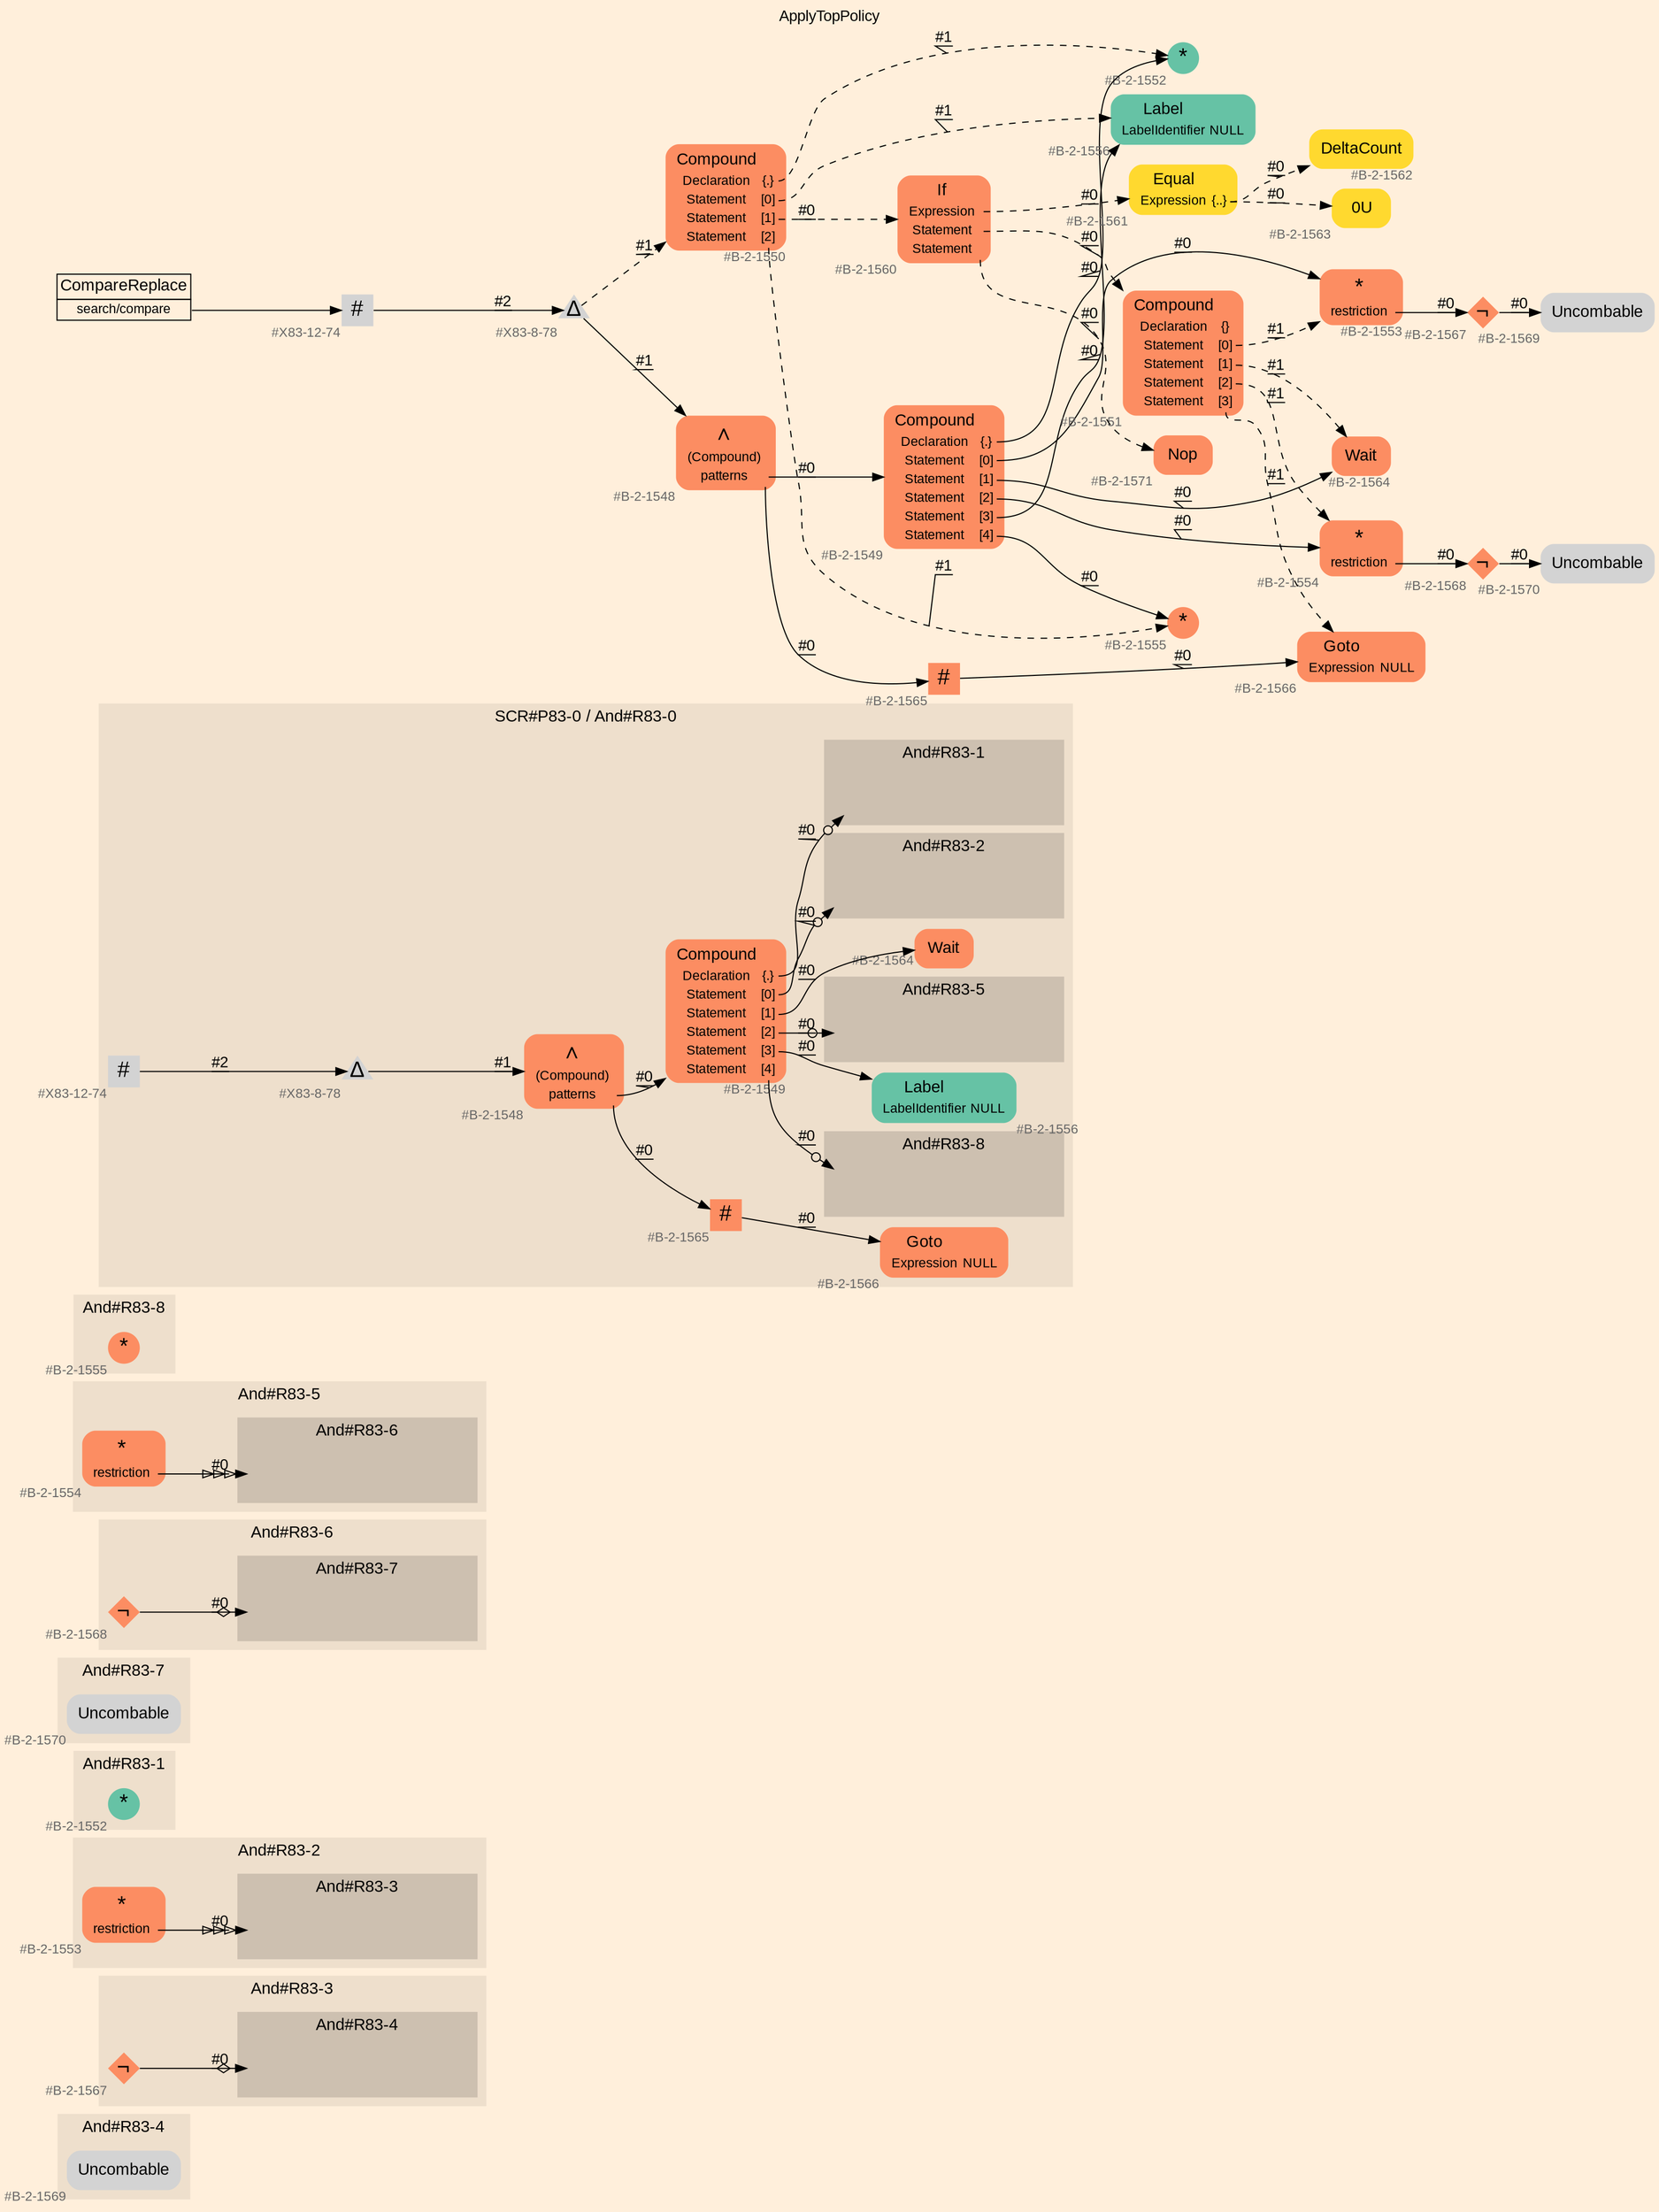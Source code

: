 digraph "ApplyTopPolicy" {
label = "ApplyTopPolicy"
labelloc = t
graph [
    rankdir = "LR"
    ranksep = 0.3
    bgcolor = antiquewhite1
    color = black
    fontcolor = black
    fontname = "Arial"
];
node [
    fontname = "Arial"
];
edge [
    fontname = "Arial"
];

// -------------------- figure And#R83-4 --------------------
// -------- region And#R83-4 ----------
subgraph "clusterAnd#R83-4" {
    label = "And#R83-4"
    style = "filled"
    color = antiquewhite2
    fontsize = "15"
    // -------- block And#R83-4/#B-2-1569 ----------
    "And#R83-4/#B-2-1569" [
        xlabel = "#B-2-1569"
        fontsize = "12"
        fontcolor = grey40
        shape = "plaintext"
        label = <<TABLE BORDER="0" CELLBORDER="0" CELLSPACING="0">
         <TR><TD><FONT COLOR="black" POINT-SIZE="15">Uncombable</FONT></TD></TR>
        </TABLE>>
        style = "rounded,filled"
    ];
    
}


// -------------------- figure And#R83-3 --------------------
// -------- region And#R83-3 ----------
subgraph "clusterAnd#R83-3" {
    label = "And#R83-3"
    style = "filled"
    color = antiquewhite2
    fontsize = "15"
    // -------- block And#R83-3/#B-2-1567 ----------
    "And#R83-3/#B-2-1567" [
        fillcolor = "/set28/2"
        xlabel = "#B-2-1567"
        fontsize = "12"
        fontcolor = grey40
        shape = "diamond"
        label = <<FONT COLOR="black" POINT-SIZE="20">¬</FONT>>
        style = "filled"
        penwidth = 0.0
        fixedsize = true
        width = 0.4
        height = 0.4
    ];
    
    // -------- region And#R83-3/And#R83-4 ----------
    subgraph "clusterAnd#R83-3/And#R83-4" {
        label = "And#R83-4"
        style = "filled"
        color = antiquewhite3
        fontsize = "15"
        // -------- block And#R83-3/And#R83-4/#B-2-1569 ----------
        "And#R83-3/And#R83-4/#B-2-1569" [
            xlabel = "#B-2-1569"
            fontsize = "12"
            fontcolor = grey40
            shape = "none"
            style = "invisible"
        ];
        
    }
    
}

"And#R83-3/#B-2-1567" -> "And#R83-3/And#R83-4/#B-2-1569" [
    arrowhead="normalnoneodiamond"
    label = "#0"
    decorate = true
    color = black
    fontcolor = black
];


// -------------------- figure And#R83-2 --------------------
// -------- region And#R83-2 ----------
subgraph "clusterAnd#R83-2" {
    label = "And#R83-2"
    style = "filled"
    color = antiquewhite2
    fontsize = "15"
    // -------- block And#R83-2/#B-2-1553 ----------
    "And#R83-2/#B-2-1553" [
        fillcolor = "/set28/2"
        xlabel = "#B-2-1553"
        fontsize = "12"
        fontcolor = grey40
        shape = "plaintext"
        label = <<TABLE BORDER="0" CELLBORDER="0" CELLSPACING="0">
         <TR><TD><FONT COLOR="black" POINT-SIZE="20">*</FONT></TD></TR>
         <TR><TD><FONT COLOR="black" POINT-SIZE="12">restriction</FONT></TD><TD PORT="port0"></TD></TR>
        </TABLE>>
        style = "rounded,filled"
    ];
    
    // -------- region And#R83-2/And#R83-3 ----------
    subgraph "clusterAnd#R83-2/And#R83-3" {
        label = "And#R83-3"
        style = "filled"
        color = antiquewhite3
        fontsize = "15"
        // -------- block And#R83-2/And#R83-3/#B-2-1567 ----------
        "And#R83-2/And#R83-3/#B-2-1567" [
            fillcolor = "/set28/2"
            xlabel = "#B-2-1567"
            fontsize = "12"
            fontcolor = grey40
            shape = "none"
            style = "invisible"
        ];
        
    }
    
}

"And#R83-2/#B-2-1553":port0 -> "And#R83-2/And#R83-3/#B-2-1567" [
    arrowhead="normalonormalonormalonormal"
    label = "#0"
    decorate = true
    color = black
    fontcolor = black
];


// -------------------- figure And#R83-1 --------------------
// -------- region And#R83-1 ----------
subgraph "clusterAnd#R83-1" {
    label = "And#R83-1"
    style = "filled"
    color = antiquewhite2
    fontsize = "15"
    // -------- block And#R83-1/#B-2-1552 ----------
    "And#R83-1/#B-2-1552" [
        fillcolor = "/set28/1"
        xlabel = "#B-2-1552"
        fontsize = "12"
        fontcolor = grey40
        shape = "circle"
        label = <<FONT COLOR="black" POINT-SIZE="20">*</FONT>>
        style = "filled"
        penwidth = 0.0
        fixedsize = true
        width = 0.4
        height = 0.4
    ];
    
}


// -------------------- figure And#R83-7 --------------------
// -------- region And#R83-7 ----------
subgraph "clusterAnd#R83-7" {
    label = "And#R83-7"
    style = "filled"
    color = antiquewhite2
    fontsize = "15"
    // -------- block And#R83-7/#B-2-1570 ----------
    "And#R83-7/#B-2-1570" [
        xlabel = "#B-2-1570"
        fontsize = "12"
        fontcolor = grey40
        shape = "plaintext"
        label = <<TABLE BORDER="0" CELLBORDER="0" CELLSPACING="0">
         <TR><TD><FONT COLOR="black" POINT-SIZE="15">Uncombable</FONT></TD></TR>
        </TABLE>>
        style = "rounded,filled"
    ];
    
}


// -------------------- figure And#R83-6 --------------------
// -------- region And#R83-6 ----------
subgraph "clusterAnd#R83-6" {
    label = "And#R83-6"
    style = "filled"
    color = antiquewhite2
    fontsize = "15"
    // -------- block And#R83-6/#B-2-1568 ----------
    "And#R83-6/#B-2-1568" [
        fillcolor = "/set28/2"
        xlabel = "#B-2-1568"
        fontsize = "12"
        fontcolor = grey40
        shape = "diamond"
        label = <<FONT COLOR="black" POINT-SIZE="20">¬</FONT>>
        style = "filled"
        penwidth = 0.0
        fixedsize = true
        width = 0.4
        height = 0.4
    ];
    
    // -------- region And#R83-6/And#R83-7 ----------
    subgraph "clusterAnd#R83-6/And#R83-7" {
        label = "And#R83-7"
        style = "filled"
        color = antiquewhite3
        fontsize = "15"
        // -------- block And#R83-6/And#R83-7/#B-2-1570 ----------
        "And#R83-6/And#R83-7/#B-2-1570" [
            xlabel = "#B-2-1570"
            fontsize = "12"
            fontcolor = grey40
            shape = "none"
            style = "invisible"
        ];
        
    }
    
}

"And#R83-6/#B-2-1568" -> "And#R83-6/And#R83-7/#B-2-1570" [
    arrowhead="normalnoneodiamond"
    label = "#0"
    decorate = true
    color = black
    fontcolor = black
];


// -------------------- figure And#R83-5 --------------------
// -------- region And#R83-5 ----------
subgraph "clusterAnd#R83-5" {
    label = "And#R83-5"
    style = "filled"
    color = antiquewhite2
    fontsize = "15"
    // -------- block And#R83-5/#B-2-1554 ----------
    "And#R83-5/#B-2-1554" [
        fillcolor = "/set28/2"
        xlabel = "#B-2-1554"
        fontsize = "12"
        fontcolor = grey40
        shape = "plaintext"
        label = <<TABLE BORDER="0" CELLBORDER="0" CELLSPACING="0">
         <TR><TD><FONT COLOR="black" POINT-SIZE="20">*</FONT></TD></TR>
         <TR><TD><FONT COLOR="black" POINT-SIZE="12">restriction</FONT></TD><TD PORT="port0"></TD></TR>
        </TABLE>>
        style = "rounded,filled"
    ];
    
    // -------- region And#R83-5/And#R83-6 ----------
    subgraph "clusterAnd#R83-5/And#R83-6" {
        label = "And#R83-6"
        style = "filled"
        color = antiquewhite3
        fontsize = "15"
        // -------- block And#R83-5/And#R83-6/#B-2-1568 ----------
        "And#R83-5/And#R83-6/#B-2-1568" [
            fillcolor = "/set28/2"
            xlabel = "#B-2-1568"
            fontsize = "12"
            fontcolor = grey40
            shape = "none"
            style = "invisible"
        ];
        
    }
    
}

"And#R83-5/#B-2-1554":port0 -> "And#R83-5/And#R83-6/#B-2-1568" [
    arrowhead="normalonormalonormalonormal"
    label = "#0"
    decorate = true
    color = black
    fontcolor = black
];


// -------------------- figure And#R83-8 --------------------
// -------- region And#R83-8 ----------
subgraph "clusterAnd#R83-8" {
    label = "And#R83-8"
    style = "filled"
    color = antiquewhite2
    fontsize = "15"
    // -------- block And#R83-8/#B-2-1555 ----------
    "And#R83-8/#B-2-1555" [
        fillcolor = "/set28/2"
        xlabel = "#B-2-1555"
        fontsize = "12"
        fontcolor = grey40
        shape = "circle"
        label = <<FONT COLOR="black" POINT-SIZE="20">*</FONT>>
        style = "filled"
        penwidth = 0.0
        fixedsize = true
        width = 0.4
        height = 0.4
    ];
    
}


// -------------------- figure And#R83-0 --------------------
// -------- region And#R83-0 ----------
subgraph "clusterAnd#R83-0" {
    label = "SCR#P83-0 / And#R83-0"
    style = "filled"
    color = antiquewhite2
    fontsize = "15"
    // -------- block And#R83-0/#B-2-1565 ----------
    "And#R83-0/#B-2-1565" [
        fillcolor = "/set28/2"
        xlabel = "#B-2-1565"
        fontsize = "12"
        fontcolor = grey40
        shape = "square"
        label = <<FONT COLOR="black" POINT-SIZE="20">#</FONT>>
        style = "filled"
        penwidth = 0.0
        fixedsize = true
        width = 0.4
        height = 0.4
    ];
    
    // -------- block And#R83-0/#B-2-1549 ----------
    "And#R83-0/#B-2-1549" [
        fillcolor = "/set28/2"
        xlabel = "#B-2-1549"
        fontsize = "12"
        fontcolor = grey40
        shape = "plaintext"
        label = <<TABLE BORDER="0" CELLBORDER="0" CELLSPACING="0">
         <TR><TD><FONT COLOR="black" POINT-SIZE="15">Compound</FONT></TD></TR>
         <TR><TD><FONT COLOR="black" POINT-SIZE="12">Declaration</FONT></TD><TD PORT="port0"><FONT COLOR="black" POINT-SIZE="12">{.}</FONT></TD></TR>
         <TR><TD><FONT COLOR="black" POINT-SIZE="12">Statement</FONT></TD><TD PORT="port1"><FONT COLOR="black" POINT-SIZE="12">[0]</FONT></TD></TR>
         <TR><TD><FONT COLOR="black" POINT-SIZE="12">Statement</FONT></TD><TD PORT="port2"><FONT COLOR="black" POINT-SIZE="12">[1]</FONT></TD></TR>
         <TR><TD><FONT COLOR="black" POINT-SIZE="12">Statement</FONT></TD><TD PORT="port3"><FONT COLOR="black" POINT-SIZE="12">[2]</FONT></TD></TR>
         <TR><TD><FONT COLOR="black" POINT-SIZE="12">Statement</FONT></TD><TD PORT="port4"><FONT COLOR="black" POINT-SIZE="12">[3]</FONT></TD></TR>
         <TR><TD><FONT COLOR="black" POINT-SIZE="12">Statement</FONT></TD><TD PORT="port5"><FONT COLOR="black" POINT-SIZE="12">[4]</FONT></TD></TR>
        </TABLE>>
        style = "rounded,filled"
    ];
    
    // -------- block And#R83-0/#B-2-1548 ----------
    "And#R83-0/#B-2-1548" [
        fillcolor = "/set28/2"
        xlabel = "#B-2-1548"
        fontsize = "12"
        fontcolor = grey40
        shape = "plaintext"
        label = <<TABLE BORDER="0" CELLBORDER="0" CELLSPACING="0">
         <TR><TD><FONT COLOR="black" POINT-SIZE="20">∧</FONT></TD></TR>
         <TR><TD><FONT COLOR="black" POINT-SIZE="12">(Compound)</FONT></TD><TD PORT="port0"></TD></TR>
         <TR><TD><FONT COLOR="black" POINT-SIZE="12">patterns</FONT></TD><TD PORT="port1"></TD></TR>
        </TABLE>>
        style = "rounded,filled"
    ];
    
    // -------- block And#R83-0/#B-2-1564 ----------
    "And#R83-0/#B-2-1564" [
        fillcolor = "/set28/2"
        xlabel = "#B-2-1564"
        fontsize = "12"
        fontcolor = grey40
        shape = "plaintext"
        label = <<TABLE BORDER="0" CELLBORDER="0" CELLSPACING="0">
         <TR><TD><FONT COLOR="black" POINT-SIZE="15">Wait</FONT></TD></TR>
        </TABLE>>
        style = "rounded,filled"
    ];
    
    // -------- block And#R83-0/#X83-12-74 ----------
    "And#R83-0/#X83-12-74" [
        xlabel = "#X83-12-74"
        fontsize = "12"
        fontcolor = grey40
        shape = "square"
        label = <<FONT COLOR="black" POINT-SIZE="20">#</FONT>>
        style = "filled"
        penwidth = 0.0
        fixedsize = true
        width = 0.4
        height = 0.4
    ];
    
    // -------- block And#R83-0/#B-2-1566 ----------
    "And#R83-0/#B-2-1566" [
        fillcolor = "/set28/2"
        xlabel = "#B-2-1566"
        fontsize = "12"
        fontcolor = grey40
        shape = "plaintext"
        label = <<TABLE BORDER="0" CELLBORDER="0" CELLSPACING="0">
         <TR><TD><FONT COLOR="black" POINT-SIZE="15">Goto</FONT></TD></TR>
         <TR><TD><FONT COLOR="black" POINT-SIZE="12">Expression</FONT></TD><TD PORT="port0"><FONT COLOR="black" POINT-SIZE="12">NULL</FONT></TD></TR>
        </TABLE>>
        style = "rounded,filled"
    ];
    
    // -------- block And#R83-0/#B-2-1556 ----------
    "And#R83-0/#B-2-1556" [
        fillcolor = "/set28/1"
        xlabel = "#B-2-1556"
        fontsize = "12"
        fontcolor = grey40
        shape = "plaintext"
        label = <<TABLE BORDER="0" CELLBORDER="0" CELLSPACING="0">
         <TR><TD><FONT COLOR="black" POINT-SIZE="15">Label</FONT></TD></TR>
         <TR><TD><FONT COLOR="black" POINT-SIZE="12">LabelIdentifier</FONT></TD><TD PORT="port0"><FONT COLOR="black" POINT-SIZE="12">NULL</FONT></TD></TR>
        </TABLE>>
        style = "rounded,filled"
    ];
    
    // -------- block And#R83-0/#X83-8-78 ----------
    "And#R83-0/#X83-8-78" [
        xlabel = "#X83-8-78"
        fontsize = "12"
        fontcolor = grey40
        shape = "triangle"
        label = <<FONT COLOR="black" POINT-SIZE="20">Δ</FONT>>
        style = "filled"
        penwidth = 0.0
        fixedsize = true
        width = 0.4
        height = 0.4
    ];
    
    // -------- region And#R83-0/And#R83-1 ----------
    subgraph "clusterAnd#R83-0/And#R83-1" {
        label = "And#R83-1"
        style = "filled"
        color = antiquewhite3
        fontsize = "15"
        // -------- block And#R83-0/And#R83-1/#B-2-1552 ----------
        "And#R83-0/And#R83-1/#B-2-1552" [
            fillcolor = "/set28/1"
            xlabel = "#B-2-1552"
            fontsize = "12"
            fontcolor = grey40
            shape = "none"
            style = "invisible"
        ];
        
    }
    
    // -------- region And#R83-0/And#R83-2 ----------
    subgraph "clusterAnd#R83-0/And#R83-2" {
        label = "And#R83-2"
        style = "filled"
        color = antiquewhite3
        fontsize = "15"
        // -------- block And#R83-0/And#R83-2/#B-2-1553 ----------
        "And#R83-0/And#R83-2/#B-2-1553" [
            fillcolor = "/set28/2"
            xlabel = "#B-2-1553"
            fontsize = "12"
            fontcolor = grey40
            shape = "none"
            style = "invisible"
        ];
        
    }
    
    // -------- region And#R83-0/And#R83-5 ----------
    subgraph "clusterAnd#R83-0/And#R83-5" {
        label = "And#R83-5"
        style = "filled"
        color = antiquewhite3
        fontsize = "15"
        // -------- block And#R83-0/And#R83-5/#B-2-1554 ----------
        "And#R83-0/And#R83-5/#B-2-1554" [
            fillcolor = "/set28/2"
            xlabel = "#B-2-1554"
            fontsize = "12"
            fontcolor = grey40
            shape = "none"
            style = "invisible"
        ];
        
    }
    
    // -------- region And#R83-0/And#R83-8 ----------
    subgraph "clusterAnd#R83-0/And#R83-8" {
        label = "And#R83-8"
        style = "filled"
        color = antiquewhite3
        fontsize = "15"
        // -------- block And#R83-0/And#R83-8/#B-2-1555 ----------
        "And#R83-0/And#R83-8/#B-2-1555" [
            fillcolor = "/set28/2"
            xlabel = "#B-2-1555"
            fontsize = "12"
            fontcolor = grey40
            shape = "none"
            style = "invisible"
        ];
        
    }
    
}

"And#R83-0/#B-2-1565" -> "And#R83-0/#B-2-1566" [
    label = "#0"
    decorate = true
    color = black
    fontcolor = black
];

"And#R83-0/#B-2-1549":port0 -> "And#R83-0/And#R83-1/#B-2-1552" [
    arrowhead="normalnoneodot"
    label = "#0"
    decorate = true
    color = black
    fontcolor = black
];

"And#R83-0/#B-2-1549":port1 -> "And#R83-0/And#R83-2/#B-2-1553" [
    arrowhead="normalnoneodot"
    label = "#0"
    decorate = true
    color = black
    fontcolor = black
];

"And#R83-0/#B-2-1549":port2 -> "And#R83-0/#B-2-1564" [
    label = "#0"
    decorate = true
    color = black
    fontcolor = black
];

"And#R83-0/#B-2-1549":port3 -> "And#R83-0/And#R83-5/#B-2-1554" [
    arrowhead="normalnoneodot"
    label = "#0"
    decorate = true
    color = black
    fontcolor = black
];

"And#R83-0/#B-2-1549":port4 -> "And#R83-0/#B-2-1556" [
    label = "#0"
    decorate = true
    color = black
    fontcolor = black
];

"And#R83-0/#B-2-1549":port5 -> "And#R83-0/And#R83-8/#B-2-1555" [
    arrowhead="normalnoneodot"
    label = "#0"
    decorate = true
    color = black
    fontcolor = black
];

"And#R83-0/#B-2-1548":port1 -> "And#R83-0/#B-2-1549" [
    label = "#0"
    decorate = true
    color = black
    fontcolor = black
];

"And#R83-0/#B-2-1548":port1 -> "And#R83-0/#B-2-1565" [
    label = "#0"
    decorate = true
    color = black
    fontcolor = black
];

"And#R83-0/#X83-12-74" -> "And#R83-0/#X83-8-78" [
    label = "#2"
    decorate = true
    color = black
    fontcolor = black
];

"And#R83-0/#X83-8-78" -> "And#R83-0/#B-2-1548" [
    label = "#1"
    decorate = true
    color = black
    fontcolor = black
];


// -------------------- transformation figure --------------------
// -------- block CR#X83-10-83 ----------
"CR#X83-10-83" [
    fillcolor = antiquewhite1
    fontsize = "12"
    fontcolor = grey40
    shape = "plaintext"
    label = <<TABLE BORDER="0" CELLBORDER="1" CELLSPACING="0">
     <TR><TD><FONT COLOR="black" POINT-SIZE="15">CompareReplace</FONT></TD></TR>
     <TR><TD PORT="port0"><FONT COLOR="black" POINT-SIZE="12">search/compare</FONT></TD></TR>
    </TABLE>>
    style = "filled"
    color = black
];

// -------- block #X83-12-74 ----------
"#X83-12-74" [
    xlabel = "#X83-12-74"
    fontsize = "12"
    fontcolor = grey40
    shape = "square"
    label = <<FONT COLOR="black" POINT-SIZE="20">#</FONT>>
    style = "filled"
    penwidth = 0.0
    fixedsize = true
    width = 0.4
    height = 0.4
];

// -------- block #X83-8-78 ----------
"#X83-8-78" [
    xlabel = "#X83-8-78"
    fontsize = "12"
    fontcolor = grey40
    shape = "triangle"
    label = <<FONT COLOR="black" POINT-SIZE="20">Δ</FONT>>
    style = "filled"
    penwidth = 0.0
    fixedsize = true
    width = 0.4
    height = 0.4
];

// -------- block #B-2-1548 ----------
"#B-2-1548" [
    fillcolor = "/set28/2"
    xlabel = "#B-2-1548"
    fontsize = "12"
    fontcolor = grey40
    shape = "plaintext"
    label = <<TABLE BORDER="0" CELLBORDER="0" CELLSPACING="0">
     <TR><TD><FONT COLOR="black" POINT-SIZE="20">∧</FONT></TD></TR>
     <TR><TD><FONT COLOR="black" POINT-SIZE="12">(Compound)</FONT></TD><TD PORT="port0"></TD></TR>
     <TR><TD><FONT COLOR="black" POINT-SIZE="12">patterns</FONT></TD><TD PORT="port1"></TD></TR>
    </TABLE>>
    style = "rounded,filled"
];

// -------- block #B-2-1549 ----------
"#B-2-1549" [
    fillcolor = "/set28/2"
    xlabel = "#B-2-1549"
    fontsize = "12"
    fontcolor = grey40
    shape = "plaintext"
    label = <<TABLE BORDER="0" CELLBORDER="0" CELLSPACING="0">
     <TR><TD><FONT COLOR="black" POINT-SIZE="15">Compound</FONT></TD></TR>
     <TR><TD><FONT COLOR="black" POINT-SIZE="12">Declaration</FONT></TD><TD PORT="port0"><FONT COLOR="black" POINT-SIZE="12">{.}</FONT></TD></TR>
     <TR><TD><FONT COLOR="black" POINT-SIZE="12">Statement</FONT></TD><TD PORT="port1"><FONT COLOR="black" POINT-SIZE="12">[0]</FONT></TD></TR>
     <TR><TD><FONT COLOR="black" POINT-SIZE="12">Statement</FONT></TD><TD PORT="port2"><FONT COLOR="black" POINT-SIZE="12">[1]</FONT></TD></TR>
     <TR><TD><FONT COLOR="black" POINT-SIZE="12">Statement</FONT></TD><TD PORT="port3"><FONT COLOR="black" POINT-SIZE="12">[2]</FONT></TD></TR>
     <TR><TD><FONT COLOR="black" POINT-SIZE="12">Statement</FONT></TD><TD PORT="port4"><FONT COLOR="black" POINT-SIZE="12">[3]</FONT></TD></TR>
     <TR><TD><FONT COLOR="black" POINT-SIZE="12">Statement</FONT></TD><TD PORT="port5"><FONT COLOR="black" POINT-SIZE="12">[4]</FONT></TD></TR>
    </TABLE>>
    style = "rounded,filled"
];

// -------- block #B-2-1552 ----------
"#B-2-1552" [
    fillcolor = "/set28/1"
    xlabel = "#B-2-1552"
    fontsize = "12"
    fontcolor = grey40
    shape = "circle"
    label = <<FONT COLOR="black" POINT-SIZE="20">*</FONT>>
    style = "filled"
    penwidth = 0.0
    fixedsize = true
    width = 0.4
    height = 0.4
];

// -------- block #B-2-1553 ----------
"#B-2-1553" [
    fillcolor = "/set28/2"
    xlabel = "#B-2-1553"
    fontsize = "12"
    fontcolor = grey40
    shape = "plaintext"
    label = <<TABLE BORDER="0" CELLBORDER="0" CELLSPACING="0">
     <TR><TD><FONT COLOR="black" POINT-SIZE="20">*</FONT></TD></TR>
     <TR><TD><FONT COLOR="black" POINT-SIZE="12">restriction</FONT></TD><TD PORT="port0"></TD></TR>
    </TABLE>>
    style = "rounded,filled"
];

// -------- block #B-2-1567 ----------
"#B-2-1567" [
    fillcolor = "/set28/2"
    xlabel = "#B-2-1567"
    fontsize = "12"
    fontcolor = grey40
    shape = "diamond"
    label = <<FONT COLOR="black" POINT-SIZE="20">¬</FONT>>
    style = "filled"
    penwidth = 0.0
    fixedsize = true
    width = 0.4
    height = 0.4
];

// -------- block #B-2-1569 ----------
"#B-2-1569" [
    xlabel = "#B-2-1569"
    fontsize = "12"
    fontcolor = grey40
    shape = "plaintext"
    label = <<TABLE BORDER="0" CELLBORDER="0" CELLSPACING="0">
     <TR><TD><FONT COLOR="black" POINT-SIZE="15">Uncombable</FONT></TD></TR>
    </TABLE>>
    style = "rounded,filled"
];

// -------- block #B-2-1564 ----------
"#B-2-1564" [
    fillcolor = "/set28/2"
    xlabel = "#B-2-1564"
    fontsize = "12"
    fontcolor = grey40
    shape = "plaintext"
    label = <<TABLE BORDER="0" CELLBORDER="0" CELLSPACING="0">
     <TR><TD><FONT COLOR="black" POINT-SIZE="15">Wait</FONT></TD></TR>
    </TABLE>>
    style = "rounded,filled"
];

// -------- block #B-2-1554 ----------
"#B-2-1554" [
    fillcolor = "/set28/2"
    xlabel = "#B-2-1554"
    fontsize = "12"
    fontcolor = grey40
    shape = "plaintext"
    label = <<TABLE BORDER="0" CELLBORDER="0" CELLSPACING="0">
     <TR><TD><FONT COLOR="black" POINT-SIZE="20">*</FONT></TD></TR>
     <TR><TD><FONT COLOR="black" POINT-SIZE="12">restriction</FONT></TD><TD PORT="port0"></TD></TR>
    </TABLE>>
    style = "rounded,filled"
];

// -------- block #B-2-1568 ----------
"#B-2-1568" [
    fillcolor = "/set28/2"
    xlabel = "#B-2-1568"
    fontsize = "12"
    fontcolor = grey40
    shape = "diamond"
    label = <<FONT COLOR="black" POINT-SIZE="20">¬</FONT>>
    style = "filled"
    penwidth = 0.0
    fixedsize = true
    width = 0.4
    height = 0.4
];

// -------- block #B-2-1570 ----------
"#B-2-1570" [
    xlabel = "#B-2-1570"
    fontsize = "12"
    fontcolor = grey40
    shape = "plaintext"
    label = <<TABLE BORDER="0" CELLBORDER="0" CELLSPACING="0">
     <TR><TD><FONT COLOR="black" POINT-SIZE="15">Uncombable</FONT></TD></TR>
    </TABLE>>
    style = "rounded,filled"
];

// -------- block #B-2-1556 ----------
"#B-2-1556" [
    fillcolor = "/set28/1"
    xlabel = "#B-2-1556"
    fontsize = "12"
    fontcolor = grey40
    shape = "plaintext"
    label = <<TABLE BORDER="0" CELLBORDER="0" CELLSPACING="0">
     <TR><TD><FONT COLOR="black" POINT-SIZE="15">Label</FONT></TD></TR>
     <TR><TD><FONT COLOR="black" POINT-SIZE="12">LabelIdentifier</FONT></TD><TD PORT="port0"><FONT COLOR="black" POINT-SIZE="12">NULL</FONT></TD></TR>
    </TABLE>>
    style = "rounded,filled"
];

// -------- block #B-2-1555 ----------
"#B-2-1555" [
    fillcolor = "/set28/2"
    xlabel = "#B-2-1555"
    fontsize = "12"
    fontcolor = grey40
    shape = "circle"
    label = <<FONT COLOR="black" POINT-SIZE="20">*</FONT>>
    style = "filled"
    penwidth = 0.0
    fixedsize = true
    width = 0.4
    height = 0.4
];

// -------- block #B-2-1565 ----------
"#B-2-1565" [
    fillcolor = "/set28/2"
    xlabel = "#B-2-1565"
    fontsize = "12"
    fontcolor = grey40
    shape = "square"
    label = <<FONT COLOR="black" POINT-SIZE="20">#</FONT>>
    style = "filled"
    penwidth = 0.0
    fixedsize = true
    width = 0.4
    height = 0.4
];

// -------- block #B-2-1566 ----------
"#B-2-1566" [
    fillcolor = "/set28/2"
    xlabel = "#B-2-1566"
    fontsize = "12"
    fontcolor = grey40
    shape = "plaintext"
    label = <<TABLE BORDER="0" CELLBORDER="0" CELLSPACING="0">
     <TR><TD><FONT COLOR="black" POINT-SIZE="15">Goto</FONT></TD></TR>
     <TR><TD><FONT COLOR="black" POINT-SIZE="12">Expression</FONT></TD><TD PORT="port0"><FONT COLOR="black" POINT-SIZE="12">NULL</FONT></TD></TR>
    </TABLE>>
    style = "rounded,filled"
];

// -------- block #B-2-1550 ----------
"#B-2-1550" [
    fillcolor = "/set28/2"
    xlabel = "#B-2-1550"
    fontsize = "12"
    fontcolor = grey40
    shape = "plaintext"
    label = <<TABLE BORDER="0" CELLBORDER="0" CELLSPACING="0">
     <TR><TD><FONT COLOR="black" POINT-SIZE="15">Compound</FONT></TD></TR>
     <TR><TD><FONT COLOR="black" POINT-SIZE="12">Declaration</FONT></TD><TD PORT="port0"><FONT COLOR="black" POINT-SIZE="12">{.}</FONT></TD></TR>
     <TR><TD><FONT COLOR="black" POINT-SIZE="12">Statement</FONT></TD><TD PORT="port1"><FONT COLOR="black" POINT-SIZE="12">[0]</FONT></TD></TR>
     <TR><TD><FONT COLOR="black" POINT-SIZE="12">Statement</FONT></TD><TD PORT="port2"><FONT COLOR="black" POINT-SIZE="12">[1]</FONT></TD></TR>
     <TR><TD><FONT COLOR="black" POINT-SIZE="12">Statement</FONT></TD><TD PORT="port3"><FONT COLOR="black" POINT-SIZE="12">[2]</FONT></TD></TR>
    </TABLE>>
    style = "rounded,filled"
];

// -------- block #B-2-1560 ----------
"#B-2-1560" [
    fillcolor = "/set28/2"
    xlabel = "#B-2-1560"
    fontsize = "12"
    fontcolor = grey40
    shape = "plaintext"
    label = <<TABLE BORDER="0" CELLBORDER="0" CELLSPACING="0">
     <TR><TD><FONT COLOR="black" POINT-SIZE="15">If</FONT></TD></TR>
     <TR><TD><FONT COLOR="black" POINT-SIZE="12">Expression</FONT></TD><TD PORT="port0"></TD></TR>
     <TR><TD><FONT COLOR="black" POINT-SIZE="12">Statement</FONT></TD><TD PORT="port1"></TD></TR>
     <TR><TD><FONT COLOR="black" POINT-SIZE="12">Statement</FONT></TD><TD PORT="port2"></TD></TR>
    </TABLE>>
    style = "rounded,filled"
];

// -------- block #B-2-1561 ----------
"#B-2-1561" [
    fillcolor = "/set28/6"
    xlabel = "#B-2-1561"
    fontsize = "12"
    fontcolor = grey40
    shape = "plaintext"
    label = <<TABLE BORDER="0" CELLBORDER="0" CELLSPACING="0">
     <TR><TD><FONT COLOR="black" POINT-SIZE="15">Equal</FONT></TD></TR>
     <TR><TD><FONT COLOR="black" POINT-SIZE="12">Expression</FONT></TD><TD PORT="port0"><FONT COLOR="black" POINT-SIZE="12">{..}</FONT></TD></TR>
    </TABLE>>
    style = "rounded,filled"
];

// -------- block #B-2-1562 ----------
"#B-2-1562" [
    fillcolor = "/set28/6"
    xlabel = "#B-2-1562"
    fontsize = "12"
    fontcolor = grey40
    shape = "plaintext"
    label = <<TABLE BORDER="0" CELLBORDER="0" CELLSPACING="0">
     <TR><TD><FONT COLOR="black" POINT-SIZE="15">DeltaCount</FONT></TD></TR>
    </TABLE>>
    style = "rounded,filled"
];

// -------- block #B-2-1563 ----------
"#B-2-1563" [
    fillcolor = "/set28/6"
    xlabel = "#B-2-1563"
    fontsize = "12"
    fontcolor = grey40
    shape = "plaintext"
    label = <<TABLE BORDER="0" CELLBORDER="0" CELLSPACING="0">
     <TR><TD><FONT COLOR="black" POINT-SIZE="15">0U</FONT></TD></TR>
    </TABLE>>
    style = "rounded,filled"
];

// -------- block #B-2-1551 ----------
"#B-2-1551" [
    fillcolor = "/set28/2"
    xlabel = "#B-2-1551"
    fontsize = "12"
    fontcolor = grey40
    shape = "plaintext"
    label = <<TABLE BORDER="0" CELLBORDER="0" CELLSPACING="0">
     <TR><TD><FONT COLOR="black" POINT-SIZE="15">Compound</FONT></TD></TR>
     <TR><TD><FONT COLOR="black" POINT-SIZE="12">Declaration</FONT></TD><TD PORT="port0"><FONT COLOR="black" POINT-SIZE="12">{}</FONT></TD></TR>
     <TR><TD><FONT COLOR="black" POINT-SIZE="12">Statement</FONT></TD><TD PORT="port1"><FONT COLOR="black" POINT-SIZE="12">[0]</FONT></TD></TR>
     <TR><TD><FONT COLOR="black" POINT-SIZE="12">Statement</FONT></TD><TD PORT="port2"><FONT COLOR="black" POINT-SIZE="12">[1]</FONT></TD></TR>
     <TR><TD><FONT COLOR="black" POINT-SIZE="12">Statement</FONT></TD><TD PORT="port3"><FONT COLOR="black" POINT-SIZE="12">[2]</FONT></TD></TR>
     <TR><TD><FONT COLOR="black" POINT-SIZE="12">Statement</FONT></TD><TD PORT="port4"><FONT COLOR="black" POINT-SIZE="12">[3]</FONT></TD></TR>
    </TABLE>>
    style = "rounded,filled"
];

// -------- block #B-2-1571 ----------
"#B-2-1571" [
    fillcolor = "/set28/2"
    xlabel = "#B-2-1571"
    fontsize = "12"
    fontcolor = grey40
    shape = "plaintext"
    label = <<TABLE BORDER="0" CELLBORDER="0" CELLSPACING="0">
     <TR><TD><FONT COLOR="black" POINT-SIZE="15">Nop</FONT></TD></TR>
    </TABLE>>
    style = "rounded,filled"
];

"CR#X83-10-83":port0 -> "#X83-12-74" [
    label = ""
    decorate = true
    color = black
    fontcolor = black
];

"#X83-12-74" -> "#X83-8-78" [
    label = "#2"
    decorate = true
    color = black
    fontcolor = black
];

"#X83-8-78" -> "#B-2-1548" [
    label = "#1"
    decorate = true
    color = black
    fontcolor = black
];

"#X83-8-78" -> "#B-2-1550" [
    style="dashed"
    label = "#1"
    decorate = true
    color = black
    fontcolor = black
];

"#B-2-1548":port1 -> "#B-2-1549" [
    label = "#0"
    decorate = true
    color = black
    fontcolor = black
];

"#B-2-1548":port1 -> "#B-2-1565" [
    label = "#0"
    decorate = true
    color = black
    fontcolor = black
];

"#B-2-1549":port0 -> "#B-2-1552" [
    label = "#0"
    decorate = true
    color = black
    fontcolor = black
];

"#B-2-1549":port1 -> "#B-2-1553" [
    label = "#0"
    decorate = true
    color = black
    fontcolor = black
];

"#B-2-1549":port2 -> "#B-2-1564" [
    label = "#0"
    decorate = true
    color = black
    fontcolor = black
];

"#B-2-1549":port3 -> "#B-2-1554" [
    label = "#0"
    decorate = true
    color = black
    fontcolor = black
];

"#B-2-1549":port4 -> "#B-2-1556" [
    label = "#0"
    decorate = true
    color = black
    fontcolor = black
];

"#B-2-1549":port5 -> "#B-2-1555" [
    label = "#0"
    decorate = true
    color = black
    fontcolor = black
];

"#B-2-1553":port0 -> "#B-2-1567" [
    label = "#0"
    decorate = true
    color = black
    fontcolor = black
];

"#B-2-1567" -> "#B-2-1569" [
    label = "#0"
    decorate = true
    color = black
    fontcolor = black
];

"#B-2-1554":port0 -> "#B-2-1568" [
    label = "#0"
    decorate = true
    color = black
    fontcolor = black
];

"#B-2-1568" -> "#B-2-1570" [
    label = "#0"
    decorate = true
    color = black
    fontcolor = black
];

"#B-2-1565" -> "#B-2-1566" [
    label = "#0"
    decorate = true
    color = black
    fontcolor = black
];

"#B-2-1550":port0 -> "#B-2-1552" [
    style="dashed"
    label = "#1"
    decorate = true
    color = black
    fontcolor = black
];

"#B-2-1550":port1 -> "#B-2-1556" [
    style="dashed"
    label = "#1"
    decorate = true
    color = black
    fontcolor = black
];

"#B-2-1550":port2 -> "#B-2-1560" [
    style="dashed"
    label = "#0"
    decorate = true
    color = black
    fontcolor = black
];

"#B-2-1550":port3 -> "#B-2-1555" [
    style="dashed"
    label = "#1"
    decorate = true
    color = black
    fontcolor = black
];

"#B-2-1560":port0 -> "#B-2-1561" [
    style="dashed"
    label = "#0"
    decorate = true
    color = black
    fontcolor = black
];

"#B-2-1560":port1 -> "#B-2-1551" [
    style="dashed"
    label = "#0"
    decorate = true
    color = black
    fontcolor = black
];

"#B-2-1560":port2 -> "#B-2-1571" [
    style="dashed"
    label = "#0"
    decorate = true
    color = black
    fontcolor = black
];

"#B-2-1561":port0 -> "#B-2-1562" [
    style="dashed"
    label = "#0"
    decorate = true
    color = black
    fontcolor = black
];

"#B-2-1561":port0 -> "#B-2-1563" [
    style="dashed"
    label = "#0"
    decorate = true
    color = black
    fontcolor = black
];

"#B-2-1551":port1 -> "#B-2-1553" [
    style="dashed"
    label = "#1"
    decorate = true
    color = black
    fontcolor = black
];

"#B-2-1551":port2 -> "#B-2-1564" [
    style="dashed"
    label = "#1"
    decorate = true
    color = black
    fontcolor = black
];

"#B-2-1551":port3 -> "#B-2-1554" [
    style="dashed"
    label = "#1"
    decorate = true
    color = black
    fontcolor = black
];

"#B-2-1551":port4 -> "#B-2-1566" [
    style="dashed"
    label = "#1"
    decorate = true
    color = black
    fontcolor = black
];


}
